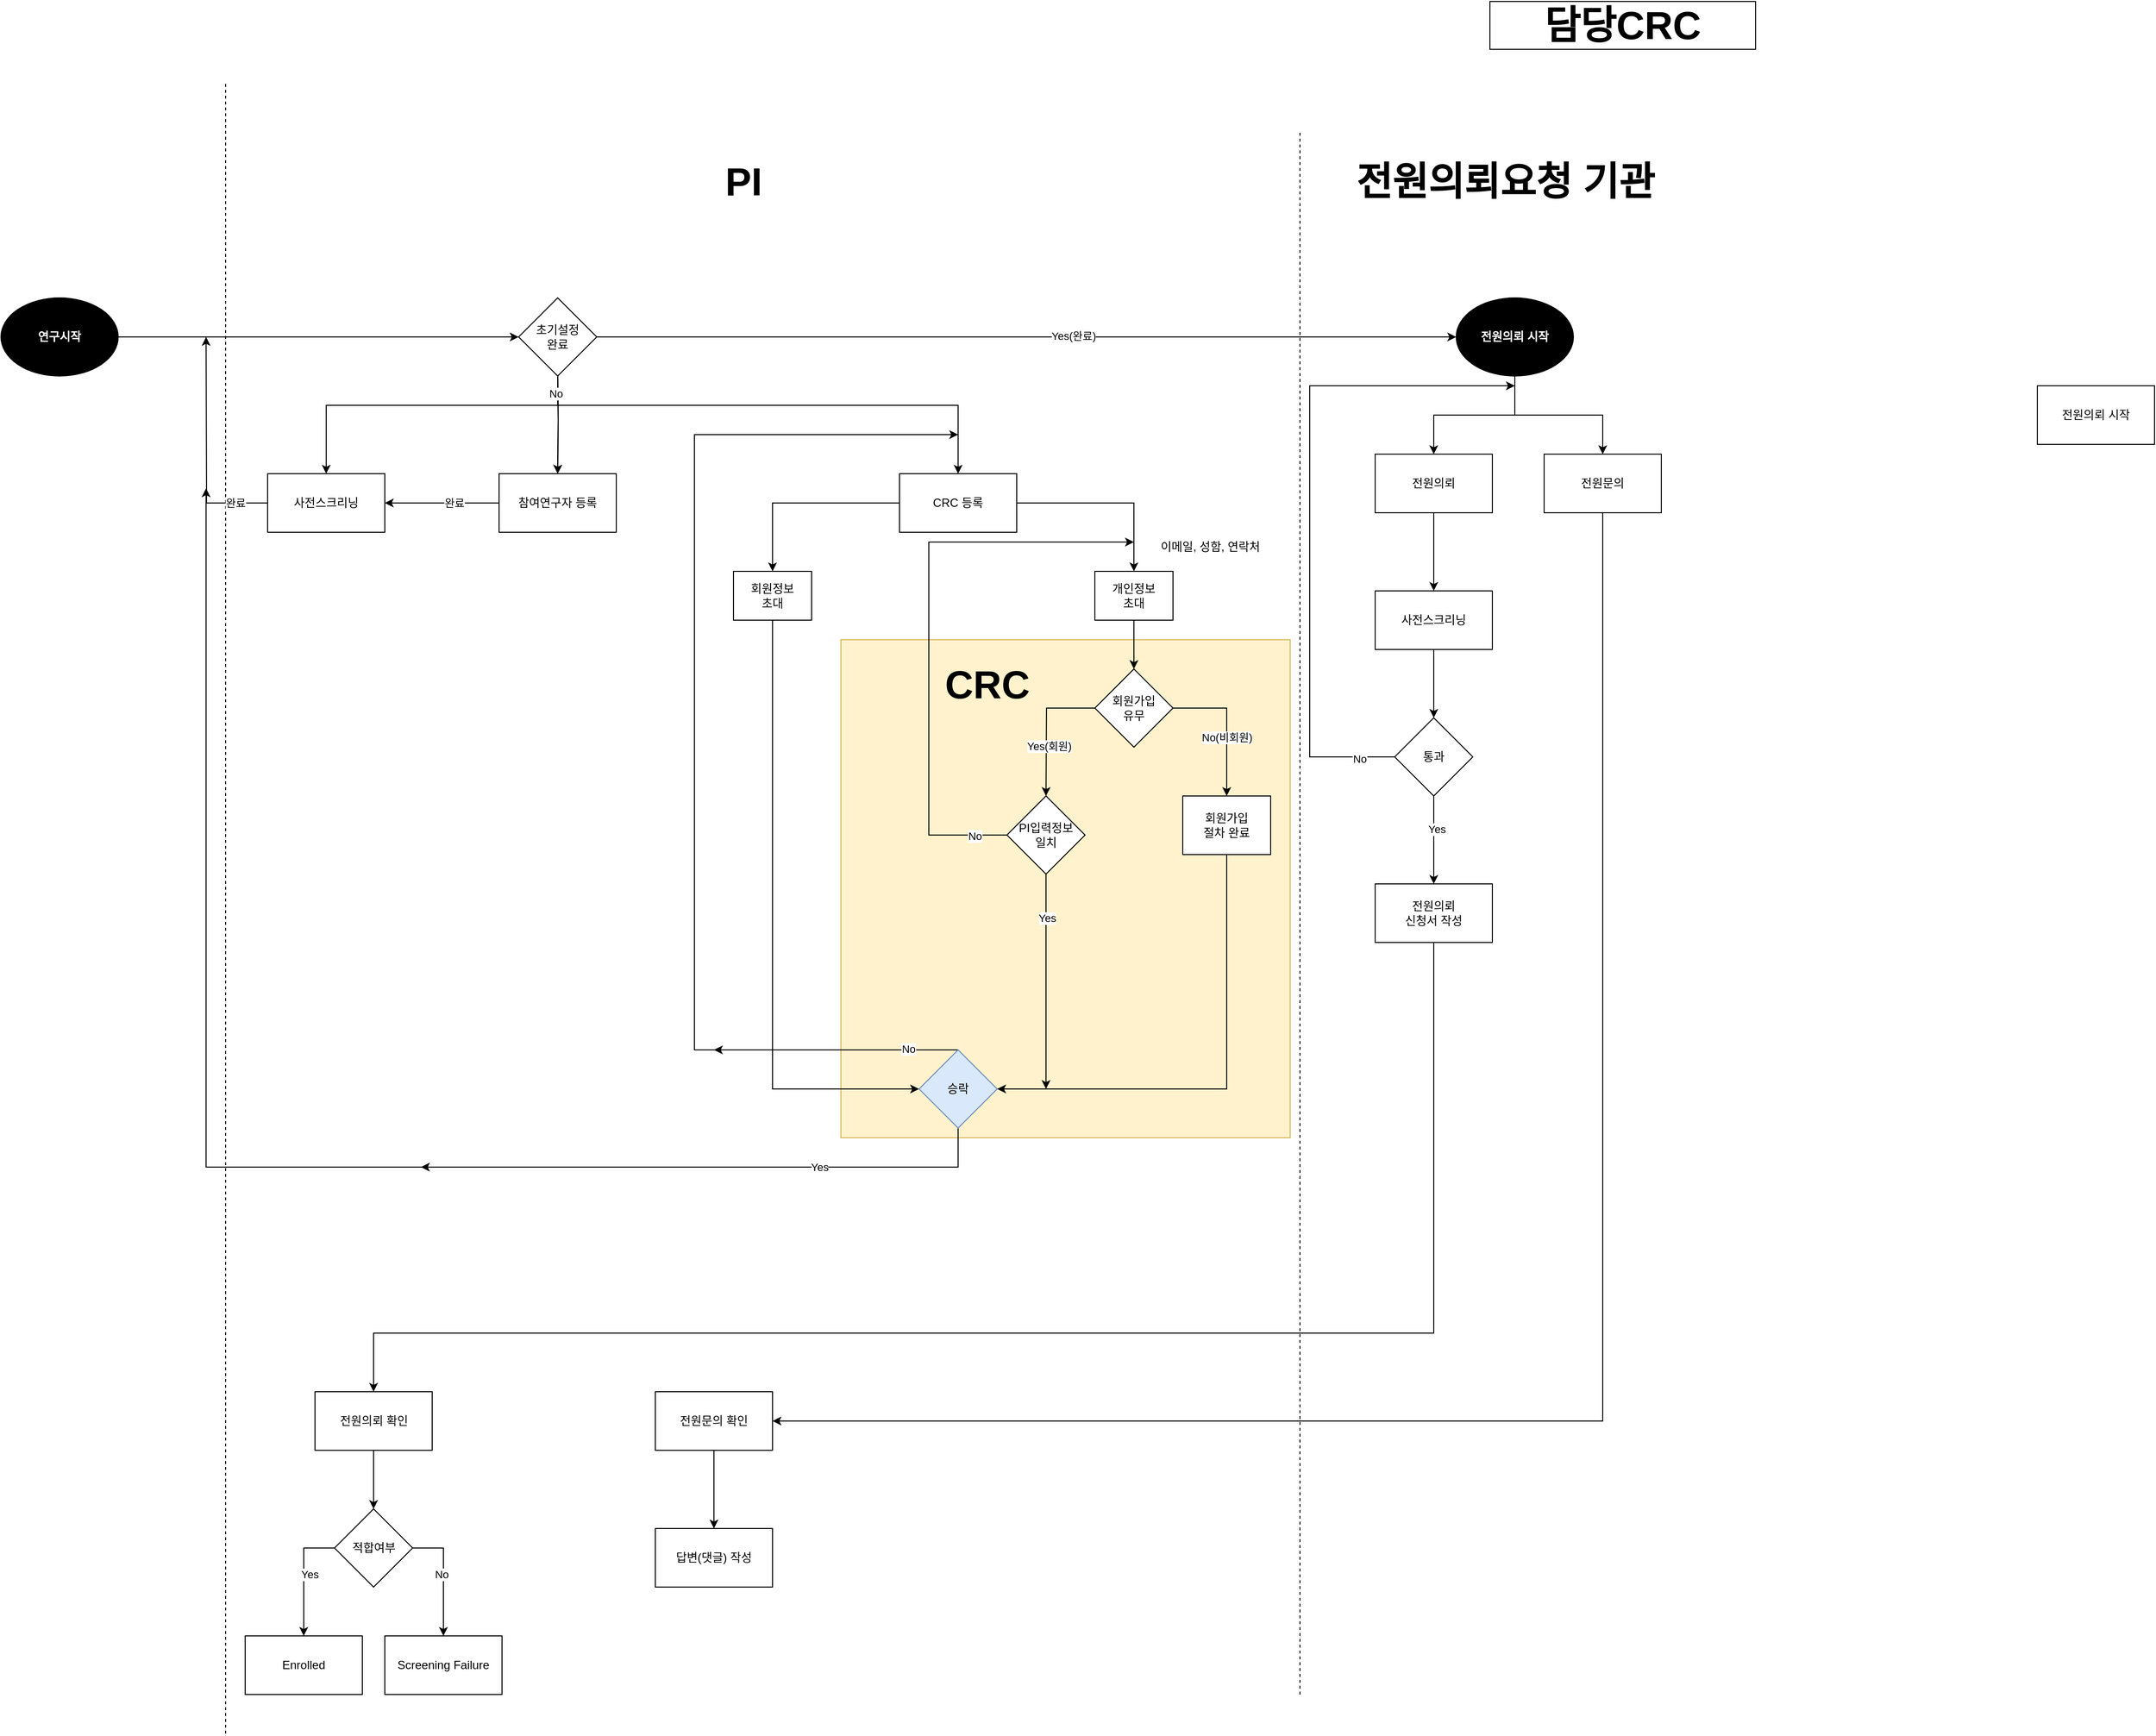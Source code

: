<mxfile version="21.5.0" type="github" pages="2">
  <diagram id="C5RBs43oDa-KdzZeNtuy" name="Page-1">
    <mxGraphModel dx="3058" dy="2344" grid="1" gridSize="10" guides="1" tooltips="1" connect="1" arrows="1" fold="1" page="1" pageScale="1" pageWidth="827" pageHeight="1169" math="0" shadow="0">
      <root>
        <mxCell id="WIyWlLk6GJQsqaUBKTNV-0" />
        <mxCell id="WIyWlLk6GJQsqaUBKTNV-1" parent="WIyWlLk6GJQsqaUBKTNV-0" />
        <mxCell id="SANk8vCNk3iayb4HGiDt-142" value="" style="endArrow=classic;html=1;rounded=0;exitX=0.5;exitY=0;exitDx=0;exitDy=0;" edge="1" parent="WIyWlLk6GJQsqaUBKTNV-1" source="SANk8vCNk3iayb4HGiDt-98">
          <mxGeometry width="50" height="50" relative="1" as="geometry">
            <mxPoint x="540" y="770" as="sourcePoint" />
            <mxPoint x="540" y="940" as="targetPoint" />
          </mxGeometry>
        </mxCell>
        <mxCell id="SANk8vCNk3iayb4HGiDt-135" value="" style="rounded=0;whiteSpace=wrap;html=1;fillColor=#fff2cc;strokeColor=#d6b656;" vertex="1" parent="WIyWlLk6GJQsqaUBKTNV-1">
          <mxGeometry x="670" y="520" width="460" height="510" as="geometry" />
        </mxCell>
        <mxCell id="lbJgs46rWBDAF7mIoBqf-0" value="&amp;nbsp; &amp;nbsp; PI&amp;nbsp; &amp;nbsp;&amp;nbsp;" style="text;strokeColor=none;fillColor=none;html=1;fontSize=40;fontStyle=1;verticalAlign=middle;align=center;labelBackgroundColor=#ffffff;labelBorderColor=none;" vertex="1" parent="WIyWlLk6GJQsqaUBKTNV-1">
          <mxGeometry x="520" y="30" width="100" height="40" as="geometry" />
        </mxCell>
        <mxCell id="lbJgs46rWBDAF7mIoBqf-1" value="&amp;nbsp; &amp;nbsp; &amp;nbsp;담당CRC&amp;nbsp; &amp;nbsp; &amp;nbsp;" style="text;strokeColor=none;fillColor=none;html=1;fontSize=40;fontStyle=1;verticalAlign=middle;align=center;labelBackgroundColor=#ffffff;labelBorderColor=default;" vertex="1" parent="WIyWlLk6GJQsqaUBKTNV-1">
          <mxGeometry x="1420" y="-130" width="100" height="40" as="geometry" />
        </mxCell>
        <mxCell id="lbJgs46rWBDAF7mIoBqf-2" value="전원의뢰요청 기관" style="text;strokeColor=none;fillColor=none;html=1;fontSize=40;fontStyle=1;verticalAlign=middle;align=center;labelBackgroundColor=#ffffff;labelBorderColor=none;" vertex="1" parent="WIyWlLk6GJQsqaUBKTNV-1">
          <mxGeometry x="1270" y="30" width="160" height="40" as="geometry" />
        </mxCell>
        <mxCell id="SANk8vCNk3iayb4HGiDt-4" style="edgeStyle=orthogonalEdgeStyle;rounded=0;orthogonalLoop=1;jettySize=auto;html=1;entryX=0;entryY=0.5;entryDx=0;entryDy=0;" edge="1" parent="WIyWlLk6GJQsqaUBKTNV-1" source="SANk8vCNk3iayb4HGiDt-1" target="SANk8vCNk3iayb4HGiDt-144">
          <mxGeometry relative="1" as="geometry">
            <mxPoint x="320" y="210" as="targetPoint" />
          </mxGeometry>
        </mxCell>
        <mxCell id="SANk8vCNk3iayb4HGiDt-1" value="연구시작" style="ellipse;whiteSpace=wrap;html=1;fillColor=#000000;fontColor=#FFFFFF;fontStyle=1" vertex="1" parent="WIyWlLk6GJQsqaUBKTNV-1">
          <mxGeometry x="-190" y="170" width="120" height="80" as="geometry" />
        </mxCell>
        <mxCell id="SANk8vCNk3iayb4HGiDt-6" value="" style="edgeStyle=orthogonalEdgeStyle;rounded=0;orthogonalLoop=1;jettySize=auto;html=1;entryX=0;entryY=0.5;entryDx=0;entryDy=0;exitX=1;exitY=0.5;exitDx=0;exitDy=0;" edge="1" parent="WIyWlLk6GJQsqaUBKTNV-1" source="SANk8vCNk3iayb4HGiDt-144" target="SANk8vCNk3iayb4HGiDt-10">
          <mxGeometry relative="1" as="geometry">
            <mxPoint x="440" y="210" as="sourcePoint" />
            <mxPoint x="850" y="210" as="targetPoint" />
          </mxGeometry>
        </mxCell>
        <mxCell id="SANk8vCNk3iayb4HGiDt-8" value="Yes(완료)" style="edgeLabel;html=1;align=center;verticalAlign=middle;resizable=0;points=[];" vertex="1" connectable="0" parent="SANk8vCNk3iayb4HGiDt-6">
          <mxGeometry x="0.109" y="1" relative="1" as="geometry">
            <mxPoint as="offset" />
          </mxGeometry>
        </mxCell>
        <mxCell id="SANk8vCNk3iayb4HGiDt-80" value="" style="edgeStyle=orthogonalEdgeStyle;rounded=0;orthogonalLoop=1;jettySize=auto;html=1;" edge="1" parent="WIyWlLk6GJQsqaUBKTNV-1" target="SANk8vCNk3iayb4HGiDt-79">
          <mxGeometry relative="1" as="geometry">
            <mxPoint x="380" y="240" as="sourcePoint" />
            <Array as="points">
              <mxPoint x="380" y="280" />
              <mxPoint x="143" y="280" />
            </Array>
          </mxGeometry>
        </mxCell>
        <mxCell id="SANk8vCNk3iayb4HGiDt-83" value="" style="edgeStyle=orthogonalEdgeStyle;rounded=0;orthogonalLoop=1;jettySize=auto;html=1;" edge="1" parent="WIyWlLk6GJQsqaUBKTNV-1" target="SANk8vCNk3iayb4HGiDt-82">
          <mxGeometry relative="1" as="geometry">
            <mxPoint x="380" y="240" as="sourcePoint" />
          </mxGeometry>
        </mxCell>
        <mxCell id="SANk8vCNk3iayb4HGiDt-84" value="" style="edgeStyle=orthogonalEdgeStyle;rounded=0;orthogonalLoop=1;jettySize=auto;html=1;" edge="1" parent="WIyWlLk6GJQsqaUBKTNV-1" target="SANk8vCNk3iayb4HGiDt-82">
          <mxGeometry relative="1" as="geometry">
            <mxPoint x="380" y="240" as="sourcePoint" />
          </mxGeometry>
        </mxCell>
        <mxCell id="SANk8vCNk3iayb4HGiDt-86" value="" style="edgeStyle=orthogonalEdgeStyle;rounded=0;orthogonalLoop=1;jettySize=auto;html=1;entryX=0.5;entryY=0;entryDx=0;entryDy=0;" edge="1" parent="WIyWlLk6GJQsqaUBKTNV-1" target="SANk8vCNk3iayb4HGiDt-85">
          <mxGeometry relative="1" as="geometry">
            <mxPoint x="380" y="240" as="sourcePoint" />
            <Array as="points">
              <mxPoint x="380" y="280" />
              <mxPoint x="790" y="280" />
            </Array>
          </mxGeometry>
        </mxCell>
        <mxCell id="SANk8vCNk3iayb4HGiDt-143" value="No" style="edgeLabel;html=1;align=center;verticalAlign=middle;resizable=0;points=[];" vertex="1" connectable="0" parent="SANk8vCNk3iayb4HGiDt-86">
          <mxGeometry x="-0.894" y="-2" relative="1" as="geometry">
            <mxPoint as="offset" />
          </mxGeometry>
        </mxCell>
        <mxCell id="SANk8vCNk3iayb4HGiDt-9" value="전원의뢰 시작" style="rounded=0;whiteSpace=wrap;html=1;" vertex="1" parent="WIyWlLk6GJQsqaUBKTNV-1">
          <mxGeometry x="1895" y="260" width="120" height="60" as="geometry" />
        </mxCell>
        <mxCell id="SANk8vCNk3iayb4HGiDt-12" style="edgeStyle=orthogonalEdgeStyle;rounded=0;orthogonalLoop=1;jettySize=auto;html=1;entryX=0.5;entryY=0;entryDx=0;entryDy=0;" edge="1" parent="WIyWlLk6GJQsqaUBKTNV-1" source="SANk8vCNk3iayb4HGiDt-10" target="SANk8vCNk3iayb4HGiDt-11">
          <mxGeometry relative="1" as="geometry" />
        </mxCell>
        <mxCell id="SANk8vCNk3iayb4HGiDt-14" style="edgeStyle=orthogonalEdgeStyle;rounded=0;orthogonalLoop=1;jettySize=auto;html=1;entryX=0.5;entryY=0;entryDx=0;entryDy=0;" edge="1" parent="WIyWlLk6GJQsqaUBKTNV-1" source="SANk8vCNk3iayb4HGiDt-10" target="SANk8vCNk3iayb4HGiDt-13">
          <mxGeometry relative="1" as="geometry" />
        </mxCell>
        <mxCell id="SANk8vCNk3iayb4HGiDt-10" value="전원의뢰 시작" style="ellipse;whiteSpace=wrap;html=1;fillColor=#000000;fontColor=#FFFFFF;fontStyle=1" vertex="1" parent="WIyWlLk6GJQsqaUBKTNV-1">
          <mxGeometry x="1300" y="170" width="120" height="80" as="geometry" />
        </mxCell>
        <mxCell id="SANk8vCNk3iayb4HGiDt-35" value="" style="edgeStyle=orthogonalEdgeStyle;rounded=0;orthogonalLoop=1;jettySize=auto;html=1;" edge="1" parent="WIyWlLk6GJQsqaUBKTNV-1" source="SANk8vCNk3iayb4HGiDt-11" target="SANk8vCNk3iayb4HGiDt-34">
          <mxGeometry relative="1" as="geometry" />
        </mxCell>
        <mxCell id="SANk8vCNk3iayb4HGiDt-11" value="전원의뢰" style="rounded=0;whiteSpace=wrap;html=1;" vertex="1" parent="WIyWlLk6GJQsqaUBKTNV-1">
          <mxGeometry x="1217" y="330" width="120" height="60" as="geometry" />
        </mxCell>
        <mxCell id="SANk8vCNk3iayb4HGiDt-76" style="edgeStyle=orthogonalEdgeStyle;rounded=0;orthogonalLoop=1;jettySize=auto;html=1;entryX=1;entryY=0.5;entryDx=0;entryDy=0;" edge="1" parent="WIyWlLk6GJQsqaUBKTNV-1" source="SANk8vCNk3iayb4HGiDt-13" target="SANk8vCNk3iayb4HGiDt-75">
          <mxGeometry relative="1" as="geometry">
            <Array as="points">
              <mxPoint x="1450" y="1320" />
            </Array>
          </mxGeometry>
        </mxCell>
        <mxCell id="SANk8vCNk3iayb4HGiDt-13" value="전원문의" style="rounded=0;whiteSpace=wrap;html=1;" vertex="1" parent="WIyWlLk6GJQsqaUBKTNV-1">
          <mxGeometry x="1390" y="330" width="120" height="60" as="geometry" />
        </mxCell>
        <mxCell id="SANk8vCNk3iayb4HGiDt-33" value="" style="edgeStyle=orthogonalEdgeStyle;rounded=0;orthogonalLoop=1;jettySize=auto;html=1;" edge="1" parent="WIyWlLk6GJQsqaUBKTNV-1" source="SANk8vCNk3iayb4HGiDt-28" target="SANk8vCNk3iayb4HGiDt-32">
          <mxGeometry relative="1" as="geometry" />
        </mxCell>
        <mxCell id="SANk8vCNk3iayb4HGiDt-28" value="전원의뢰 확인" style="rounded=0;whiteSpace=wrap;html=1;" vertex="1" parent="WIyWlLk6GJQsqaUBKTNV-1">
          <mxGeometry x="131.5" y="1290" width="120" height="60" as="geometry" />
        </mxCell>
        <mxCell id="SANk8vCNk3iayb4HGiDt-66" style="edgeStyle=orthogonalEdgeStyle;rounded=0;orthogonalLoop=1;jettySize=auto;html=1;entryX=0.5;entryY=0;entryDx=0;entryDy=0;" edge="1" parent="WIyWlLk6GJQsqaUBKTNV-1" source="SANk8vCNk3iayb4HGiDt-32" target="SANk8vCNk3iayb4HGiDt-38">
          <mxGeometry relative="1" as="geometry">
            <Array as="points">
              <mxPoint x="120" y="1450" />
            </Array>
          </mxGeometry>
        </mxCell>
        <mxCell id="SANk8vCNk3iayb4HGiDt-69" value="Yes" style="edgeLabel;html=1;align=center;verticalAlign=middle;resizable=0;points=[];" vertex="1" connectable="0" parent="SANk8vCNk3iayb4HGiDt-66">
          <mxGeometry x="-0.021" y="6" relative="1" as="geometry">
            <mxPoint y="-1" as="offset" />
          </mxGeometry>
        </mxCell>
        <mxCell id="SANk8vCNk3iayb4HGiDt-68" style="edgeStyle=orthogonalEdgeStyle;rounded=0;orthogonalLoop=1;jettySize=auto;html=1;entryX=0.5;entryY=0;entryDx=0;entryDy=0;" edge="1" parent="WIyWlLk6GJQsqaUBKTNV-1" source="SANk8vCNk3iayb4HGiDt-32" target="SANk8vCNk3iayb4HGiDt-41">
          <mxGeometry relative="1" as="geometry">
            <Array as="points">
              <mxPoint x="263" y="1450" />
            </Array>
          </mxGeometry>
        </mxCell>
        <mxCell id="SANk8vCNk3iayb4HGiDt-70" value="No" style="edgeLabel;html=1;align=center;verticalAlign=middle;resizable=0;points=[];" vertex="1" connectable="0" parent="SANk8vCNk3iayb4HGiDt-68">
          <mxGeometry x="-0.04" y="-2" relative="1" as="geometry">
            <mxPoint as="offset" />
          </mxGeometry>
        </mxCell>
        <mxCell id="SANk8vCNk3iayb4HGiDt-32" value="적합여부" style="rhombus;whiteSpace=wrap;html=1;rounded=0;" vertex="1" parent="WIyWlLk6GJQsqaUBKTNV-1">
          <mxGeometry x="151.5" y="1410" width="80" height="80" as="geometry" />
        </mxCell>
        <mxCell id="SANk8vCNk3iayb4HGiDt-37" value="" style="edgeStyle=orthogonalEdgeStyle;rounded=0;orthogonalLoop=1;jettySize=auto;html=1;" edge="1" parent="WIyWlLk6GJQsqaUBKTNV-1" source="SANk8vCNk3iayb4HGiDt-34" target="SANk8vCNk3iayb4HGiDt-36">
          <mxGeometry relative="1" as="geometry" />
        </mxCell>
        <mxCell id="SANk8vCNk3iayb4HGiDt-34" value="사전스크리닝" style="rounded=0;whiteSpace=wrap;html=1;" vertex="1" parent="WIyWlLk6GJQsqaUBKTNV-1">
          <mxGeometry x="1217" y="470" width="120" height="60" as="geometry" />
        </mxCell>
        <mxCell id="SANk8vCNk3iayb4HGiDt-58" value="" style="edgeStyle=orthogonalEdgeStyle;rounded=0;orthogonalLoop=1;jettySize=auto;html=1;" edge="1" parent="WIyWlLk6GJQsqaUBKTNV-1" source="SANk8vCNk3iayb4HGiDt-36" target="SANk8vCNk3iayb4HGiDt-57">
          <mxGeometry relative="1" as="geometry" />
        </mxCell>
        <mxCell id="SANk8vCNk3iayb4HGiDt-60" value="Yes" style="edgeLabel;html=1;align=center;verticalAlign=middle;resizable=0;points=[];" vertex="1" connectable="0" parent="SANk8vCNk3iayb4HGiDt-58">
          <mxGeometry x="-0.257" y="3" relative="1" as="geometry">
            <mxPoint as="offset" />
          </mxGeometry>
        </mxCell>
        <mxCell id="SANk8vCNk3iayb4HGiDt-61" style="edgeStyle=orthogonalEdgeStyle;rounded=0;orthogonalLoop=1;jettySize=auto;html=1;" edge="1" parent="WIyWlLk6GJQsqaUBKTNV-1" source="SANk8vCNk3iayb4HGiDt-36">
          <mxGeometry relative="1" as="geometry">
            <mxPoint x="1360" y="260" as="targetPoint" />
            <Array as="points">
              <mxPoint x="1150" y="640" />
              <mxPoint x="1150" y="260" />
            </Array>
          </mxGeometry>
        </mxCell>
        <mxCell id="SANk8vCNk3iayb4HGiDt-65" value="No" style="edgeLabel;html=1;align=center;verticalAlign=middle;resizable=0;points=[];" vertex="1" connectable="0" parent="SANk8vCNk3iayb4HGiDt-61">
          <mxGeometry x="-0.894" y="1" relative="1" as="geometry">
            <mxPoint y="1" as="offset" />
          </mxGeometry>
        </mxCell>
        <mxCell id="SANk8vCNk3iayb4HGiDt-36" value="통과" style="rhombus;whiteSpace=wrap;html=1;rounded=0;" vertex="1" parent="WIyWlLk6GJQsqaUBKTNV-1">
          <mxGeometry x="1237" y="600" width="80" height="80" as="geometry" />
        </mxCell>
        <mxCell id="SANk8vCNk3iayb4HGiDt-38" value="Enrolled" style="whiteSpace=wrap;html=1;rounded=0;" vertex="1" parent="WIyWlLk6GJQsqaUBKTNV-1">
          <mxGeometry x="60" y="1540" width="120" height="60" as="geometry" />
        </mxCell>
        <mxCell id="SANk8vCNk3iayb4HGiDt-41" value="Screening Failure" style="whiteSpace=wrap;html=1;rounded=0;" vertex="1" parent="WIyWlLk6GJQsqaUBKTNV-1">
          <mxGeometry x="203" y="1540" width="120" height="60" as="geometry" />
        </mxCell>
        <mxCell id="SANk8vCNk3iayb4HGiDt-53" value="" style="endArrow=none;html=1;rounded=0;labelBorderColor=none;dashed=1;" edge="1" parent="WIyWlLk6GJQsqaUBKTNV-1">
          <mxGeometry width="50" height="50" relative="1" as="geometry">
            <mxPoint x="1140" y="1600" as="sourcePoint" />
            <mxPoint x="1140" as="targetPoint" />
          </mxGeometry>
        </mxCell>
        <mxCell id="SANk8vCNk3iayb4HGiDt-59" style="edgeStyle=orthogonalEdgeStyle;rounded=0;orthogonalLoop=1;jettySize=auto;html=1;entryX=0.5;entryY=0;entryDx=0;entryDy=0;" edge="1" parent="WIyWlLk6GJQsqaUBKTNV-1" source="SANk8vCNk3iayb4HGiDt-57" target="SANk8vCNk3iayb4HGiDt-28">
          <mxGeometry relative="1" as="geometry">
            <Array as="points">
              <mxPoint x="1277" y="1230" />
              <mxPoint x="192" y="1230" />
            </Array>
          </mxGeometry>
        </mxCell>
        <mxCell id="SANk8vCNk3iayb4HGiDt-57" value="전원의뢰&lt;br&gt;신청서 작성" style="whiteSpace=wrap;html=1;rounded=0;" vertex="1" parent="WIyWlLk6GJQsqaUBKTNV-1">
          <mxGeometry x="1217" y="770" width="120" height="60" as="geometry" />
        </mxCell>
        <mxCell id="SANk8vCNk3iayb4HGiDt-72" value="" style="endArrow=none;html=1;rounded=0;labelBorderColor=none;dashed=1;" edge="1" parent="WIyWlLk6GJQsqaUBKTNV-1">
          <mxGeometry width="50" height="50" relative="1" as="geometry">
            <mxPoint x="40.0" y="1640" as="sourcePoint" />
            <mxPoint x="40.0" y="-50" as="targetPoint" />
          </mxGeometry>
        </mxCell>
        <mxCell id="SANk8vCNk3iayb4HGiDt-78" value="" style="edgeStyle=orthogonalEdgeStyle;rounded=0;orthogonalLoop=1;jettySize=auto;html=1;" edge="1" parent="WIyWlLk6GJQsqaUBKTNV-1" source="SANk8vCNk3iayb4HGiDt-75" target="SANk8vCNk3iayb4HGiDt-77">
          <mxGeometry relative="1" as="geometry" />
        </mxCell>
        <mxCell id="SANk8vCNk3iayb4HGiDt-75" value="전원문의 확인" style="rounded=0;whiteSpace=wrap;html=1;" vertex="1" parent="WIyWlLk6GJQsqaUBKTNV-1">
          <mxGeometry x="480" y="1290" width="120" height="60" as="geometry" />
        </mxCell>
        <mxCell id="SANk8vCNk3iayb4HGiDt-77" value="답변(댓글) 작성" style="rounded=0;whiteSpace=wrap;html=1;" vertex="1" parent="WIyWlLk6GJQsqaUBKTNV-1">
          <mxGeometry x="480" y="1430" width="120" height="60" as="geometry" />
        </mxCell>
        <mxCell id="SANk8vCNk3iayb4HGiDt-145" style="edgeStyle=orthogonalEdgeStyle;rounded=0;orthogonalLoop=1;jettySize=auto;html=1;" edge="1" parent="WIyWlLk6GJQsqaUBKTNV-1" source="SANk8vCNk3iayb4HGiDt-79">
          <mxGeometry relative="1" as="geometry">
            <mxPoint x="20" y="210" as="targetPoint" />
          </mxGeometry>
        </mxCell>
        <mxCell id="SANk8vCNk3iayb4HGiDt-148" value="완료" style="edgeLabel;html=1;align=center;verticalAlign=middle;resizable=0;points=[];" vertex="1" connectable="0" parent="SANk8vCNk3iayb4HGiDt-145">
          <mxGeometry x="-0.544" y="-2" relative="1" as="geometry">
            <mxPoint x="20" y="2" as="offset" />
          </mxGeometry>
        </mxCell>
        <mxCell id="SANk8vCNk3iayb4HGiDt-79" value="사전스크리닝" style="rounded=0;whiteSpace=wrap;html=1;" vertex="1" parent="WIyWlLk6GJQsqaUBKTNV-1">
          <mxGeometry x="83" y="350" width="120" height="60" as="geometry" />
        </mxCell>
        <mxCell id="SANk8vCNk3iayb4HGiDt-146" style="edgeStyle=orthogonalEdgeStyle;rounded=0;orthogonalLoop=1;jettySize=auto;html=1;entryX=1;entryY=0.5;entryDx=0;entryDy=0;" edge="1" parent="WIyWlLk6GJQsqaUBKTNV-1" source="SANk8vCNk3iayb4HGiDt-82" target="SANk8vCNk3iayb4HGiDt-79">
          <mxGeometry relative="1" as="geometry" />
        </mxCell>
        <mxCell id="SANk8vCNk3iayb4HGiDt-147" value="완료" style="edgeLabel;html=1;align=center;verticalAlign=middle;resizable=0;points=[];" vertex="1" connectable="0" parent="SANk8vCNk3iayb4HGiDt-146">
          <mxGeometry x="-0.209" relative="1" as="geometry">
            <mxPoint as="offset" />
          </mxGeometry>
        </mxCell>
        <mxCell id="SANk8vCNk3iayb4HGiDt-82" value="참여연구자 등록" style="rounded=0;whiteSpace=wrap;html=1;" vertex="1" parent="WIyWlLk6GJQsqaUBKTNV-1">
          <mxGeometry x="320" y="350" width="120" height="60" as="geometry" />
        </mxCell>
        <mxCell id="SANk8vCNk3iayb4HGiDt-91" value="" style="edgeStyle=orthogonalEdgeStyle;rounded=0;orthogonalLoop=1;jettySize=auto;html=1;" edge="1" parent="WIyWlLk6GJQsqaUBKTNV-1" source="SANk8vCNk3iayb4HGiDt-85" target="SANk8vCNk3iayb4HGiDt-90">
          <mxGeometry relative="1" as="geometry" />
        </mxCell>
        <mxCell id="SANk8vCNk3iayb4HGiDt-93" style="edgeStyle=orthogonalEdgeStyle;rounded=0;orthogonalLoop=1;jettySize=auto;html=1;entryX=0.5;entryY=0;entryDx=0;entryDy=0;" edge="1" parent="WIyWlLk6GJQsqaUBKTNV-1" source="SANk8vCNk3iayb4HGiDt-85" target="SANk8vCNk3iayb4HGiDt-92">
          <mxGeometry relative="1" as="geometry" />
        </mxCell>
        <mxCell id="SANk8vCNk3iayb4HGiDt-85" value="CRC 등록" style="rounded=0;whiteSpace=wrap;html=1;" vertex="1" parent="WIyWlLk6GJQsqaUBKTNV-1">
          <mxGeometry x="730" y="350" width="120" height="60" as="geometry" />
        </mxCell>
        <mxCell id="SANk8vCNk3iayb4HGiDt-116" style="edgeStyle=orthogonalEdgeStyle;rounded=0;orthogonalLoop=1;jettySize=auto;html=1;entryX=0;entryY=0.5;entryDx=0;entryDy=0;" edge="1" parent="WIyWlLk6GJQsqaUBKTNV-1" source="SANk8vCNk3iayb4HGiDt-90" target="SANk8vCNk3iayb4HGiDt-98">
          <mxGeometry relative="1" as="geometry">
            <Array as="points">
              <mxPoint x="600" y="980" />
            </Array>
          </mxGeometry>
        </mxCell>
        <mxCell id="SANk8vCNk3iayb4HGiDt-90" value="회원정보&lt;br&gt;초대" style="rounded=0;whiteSpace=wrap;html=1;" vertex="1" parent="WIyWlLk6GJQsqaUBKTNV-1">
          <mxGeometry x="560" y="450" width="80" height="50" as="geometry" />
        </mxCell>
        <mxCell id="SANk8vCNk3iayb4HGiDt-105" value="" style="edgeStyle=orthogonalEdgeStyle;rounded=0;orthogonalLoop=1;jettySize=auto;html=1;" edge="1" parent="WIyWlLk6GJQsqaUBKTNV-1" source="SANk8vCNk3iayb4HGiDt-92" target="SANk8vCNk3iayb4HGiDt-104">
          <mxGeometry relative="1" as="geometry" />
        </mxCell>
        <mxCell id="SANk8vCNk3iayb4HGiDt-92" value="개인정보&lt;br&gt;초대" style="rounded=0;whiteSpace=wrap;html=1;" vertex="1" parent="WIyWlLk6GJQsqaUBKTNV-1">
          <mxGeometry x="930" y="450" width="80" height="50" as="geometry" />
        </mxCell>
        <mxCell id="SANk8vCNk3iayb4HGiDt-94" value="이메일, 성함, 연락처&amp;nbsp;" style="text;html=1;strokeColor=none;fillColor=none;align=center;verticalAlign=middle;whiteSpace=wrap;rounded=0;" vertex="1" parent="WIyWlLk6GJQsqaUBKTNV-1">
          <mxGeometry x="990" y="410" width="120" height="30" as="geometry" />
        </mxCell>
        <mxCell id="SANk8vCNk3iayb4HGiDt-140" style="edgeStyle=orthogonalEdgeStyle;rounded=0;orthogonalLoop=1;jettySize=auto;html=1;exitX=0.5;exitY=0;exitDx=0;exitDy=0;" edge="1" parent="WIyWlLk6GJQsqaUBKTNV-1" source="SANk8vCNk3iayb4HGiDt-98">
          <mxGeometry relative="1" as="geometry">
            <mxPoint x="790" y="310" as="targetPoint" />
            <Array as="points">
              <mxPoint x="520" y="940" />
              <mxPoint x="520" y="310" />
            </Array>
          </mxGeometry>
        </mxCell>
        <mxCell id="SANk8vCNk3iayb4HGiDt-141" value="No" style="edgeLabel;html=1;align=center;verticalAlign=middle;resizable=0;points=[];" vertex="1" connectable="0" parent="SANk8vCNk3iayb4HGiDt-140">
          <mxGeometry x="-0.911" y="-1" relative="1" as="geometry">
            <mxPoint x="1" as="offset" />
          </mxGeometry>
        </mxCell>
        <mxCell id="SANk8vCNk3iayb4HGiDt-149" style="edgeStyle=orthogonalEdgeStyle;rounded=0;orthogonalLoop=1;jettySize=auto;html=1;exitX=0.5;exitY=1;exitDx=0;exitDy=0;" edge="1" parent="WIyWlLk6GJQsqaUBKTNV-1" source="SANk8vCNk3iayb4HGiDt-98">
          <mxGeometry relative="1" as="geometry">
            <mxPoint x="20" y="365" as="targetPoint" />
            <Array as="points">
              <mxPoint x="790" y="1060" />
              <mxPoint x="20" y="1060" />
            </Array>
          </mxGeometry>
        </mxCell>
        <mxCell id="SANk8vCNk3iayb4HGiDt-150" value="Yes" style="edgeLabel;html=1;align=center;verticalAlign=middle;resizable=0;points=[];" vertex="1" connectable="0" parent="SANk8vCNk3iayb4HGiDt-149">
          <mxGeometry x="-0.442" y="2" relative="1" as="geometry">
            <mxPoint x="238" y="-2" as="offset" />
          </mxGeometry>
        </mxCell>
        <mxCell id="SANk8vCNk3iayb4HGiDt-98" value="승락" style="rhombus;whiteSpace=wrap;html=1;rounded=0;fillColor=#dae8fc;strokeColor=#6c8ebf;" vertex="1" parent="WIyWlLk6GJQsqaUBKTNV-1">
          <mxGeometry x="750" y="940" width="80" height="80" as="geometry" />
        </mxCell>
        <mxCell id="SANk8vCNk3iayb4HGiDt-113" value="" style="edgeStyle=orthogonalEdgeStyle;rounded=0;orthogonalLoop=1;jettySize=auto;html=1;" edge="1" parent="WIyWlLk6GJQsqaUBKTNV-1" source="SANk8vCNk3iayb4HGiDt-104" target="SANk8vCNk3iayb4HGiDt-112">
          <mxGeometry relative="1" as="geometry" />
        </mxCell>
        <mxCell id="SANk8vCNk3iayb4HGiDt-120" value="No(비회원)" style="edgeLabel;html=1;align=center;verticalAlign=middle;resizable=0;points=[];" vertex="1" connectable="0" parent="SANk8vCNk3iayb4HGiDt-113">
          <mxGeometry x="-0.736" y="1" relative="1" as="geometry">
            <mxPoint x="36" y="31" as="offset" />
          </mxGeometry>
        </mxCell>
        <mxCell id="SANk8vCNk3iayb4HGiDt-122" value="" style="edgeStyle=orthogonalEdgeStyle;rounded=0;orthogonalLoop=1;jettySize=auto;html=1;" edge="1" parent="WIyWlLk6GJQsqaUBKTNV-1" source="SANk8vCNk3iayb4HGiDt-104">
          <mxGeometry relative="1" as="geometry">
            <mxPoint x="880" y="680" as="targetPoint" />
          </mxGeometry>
        </mxCell>
        <mxCell id="SANk8vCNk3iayb4HGiDt-123" value="Yes(회원)" style="edgeLabel;html=1;align=center;verticalAlign=middle;resizable=0;points=[];" vertex="1" connectable="0" parent="SANk8vCNk3iayb4HGiDt-122">
          <mxGeometry x="0.261" y="2" relative="1" as="geometry">
            <mxPoint as="offset" />
          </mxGeometry>
        </mxCell>
        <mxCell id="SANk8vCNk3iayb4HGiDt-104" value="회원가입&lt;br&gt;유무" style="rhombus;whiteSpace=wrap;html=1;rounded=0;" vertex="1" parent="WIyWlLk6GJQsqaUBKTNV-1">
          <mxGeometry x="930" y="550" width="80" height="80" as="geometry" />
        </mxCell>
        <mxCell id="SANk8vCNk3iayb4HGiDt-119" style="edgeStyle=orthogonalEdgeStyle;rounded=0;orthogonalLoop=1;jettySize=auto;html=1;entryX=1;entryY=0.5;entryDx=0;entryDy=0;" edge="1" parent="WIyWlLk6GJQsqaUBKTNV-1" source="SANk8vCNk3iayb4HGiDt-112" target="SANk8vCNk3iayb4HGiDt-98">
          <mxGeometry relative="1" as="geometry">
            <Array as="points">
              <mxPoint x="1065" y="980" />
            </Array>
          </mxGeometry>
        </mxCell>
        <mxCell id="SANk8vCNk3iayb4HGiDt-112" value="회원가입&lt;br&gt;절차 완료" style="whiteSpace=wrap;html=1;rounded=0;" vertex="1" parent="WIyWlLk6GJQsqaUBKTNV-1">
          <mxGeometry x="1020" y="680" width="90" height="60" as="geometry" />
        </mxCell>
        <mxCell id="SANk8vCNk3iayb4HGiDt-125" style="edgeStyle=orthogonalEdgeStyle;rounded=0;orthogonalLoop=1;jettySize=auto;html=1;" edge="1" parent="WIyWlLk6GJQsqaUBKTNV-1" source="SANk8vCNk3iayb4HGiDt-124">
          <mxGeometry relative="1" as="geometry">
            <mxPoint x="880" y="980" as="targetPoint" />
          </mxGeometry>
        </mxCell>
        <mxCell id="SANk8vCNk3iayb4HGiDt-126" value="Yes" style="edgeLabel;html=1;align=center;verticalAlign=middle;resizable=0;points=[];" vertex="1" connectable="0" parent="SANk8vCNk3iayb4HGiDt-125">
          <mxGeometry x="-0.592" y="1" relative="1" as="geometry">
            <mxPoint as="offset" />
          </mxGeometry>
        </mxCell>
        <mxCell id="SANk8vCNk3iayb4HGiDt-129" style="edgeStyle=orthogonalEdgeStyle;rounded=0;orthogonalLoop=1;jettySize=auto;html=1;" edge="1" parent="WIyWlLk6GJQsqaUBKTNV-1" source="SANk8vCNk3iayb4HGiDt-124">
          <mxGeometry relative="1" as="geometry">
            <mxPoint x="970" y="420" as="targetPoint" />
            <Array as="points">
              <mxPoint x="760" y="720" />
              <mxPoint x="760" y="420" />
              <mxPoint x="970" y="420" />
            </Array>
          </mxGeometry>
        </mxCell>
        <mxCell id="SANk8vCNk3iayb4HGiDt-130" value="No" style="edgeLabel;html=1;align=center;verticalAlign=middle;resizable=0;points=[];" vertex="1" connectable="0" parent="SANk8vCNk3iayb4HGiDt-129">
          <mxGeometry x="-0.887" y="1" relative="1" as="geometry">
            <mxPoint as="offset" />
          </mxGeometry>
        </mxCell>
        <mxCell id="SANk8vCNk3iayb4HGiDt-124" value="PI입력정보&lt;br&gt;일치" style="rhombus;whiteSpace=wrap;html=1;" vertex="1" parent="WIyWlLk6GJQsqaUBKTNV-1">
          <mxGeometry x="840" y="680" width="80" height="80" as="geometry" />
        </mxCell>
        <mxCell id="SANk8vCNk3iayb4HGiDt-138" style="edgeStyle=orthogonalEdgeStyle;rounded=0;orthogonalLoop=1;jettySize=auto;html=1;exitX=0.5;exitY=1;exitDx=0;exitDy=0;" edge="1" parent="WIyWlLk6GJQsqaUBKTNV-1" source="SANk8vCNk3iayb4HGiDt-135" target="SANk8vCNk3iayb4HGiDt-135">
          <mxGeometry relative="1" as="geometry" />
        </mxCell>
        <mxCell id="SANk8vCNk3iayb4HGiDt-139" value="CRC" style="text;html=1;strokeColor=none;fillColor=none;align=center;verticalAlign=middle;whiteSpace=wrap;rounded=0;fontSize=40;fontStyle=1" vertex="1" parent="WIyWlLk6GJQsqaUBKTNV-1">
          <mxGeometry x="790" y="550" width="60" height="30" as="geometry" />
        </mxCell>
        <mxCell id="SANk8vCNk3iayb4HGiDt-144" value="초기설정&lt;br&gt;완료" style="rhombus;whiteSpace=wrap;html=1;" vertex="1" parent="WIyWlLk6GJQsqaUBKTNV-1">
          <mxGeometry x="340" y="170" width="80" height="80" as="geometry" />
        </mxCell>
        <mxCell id="SANk8vCNk3iayb4HGiDt-151" value="" style="endArrow=classic;html=1;rounded=0;" edge="1" parent="WIyWlLk6GJQsqaUBKTNV-1">
          <mxGeometry width="50" height="50" relative="1" as="geometry">
            <mxPoint x="480" y="1060" as="sourcePoint" />
            <mxPoint x="240" y="1060" as="targetPoint" />
          </mxGeometry>
        </mxCell>
      </root>
    </mxGraphModel>
  </diagram>
  <diagram id="Mi3yhiZZiw8LaxuEEV1I" name="사용자페이지-메뉴">
    <mxGraphModel dx="1434" dy="764" grid="1" gridSize="10" guides="1" tooltips="1" connect="1" arrows="1" fold="1" page="1" pageScale="1" pageWidth="827" pageHeight="1169" math="0" shadow="0">
      <root>
        <mxCell id="0" />
        <mxCell id="1" parent="0" />
      </root>
    </mxGraphModel>
  </diagram>
</mxfile>
